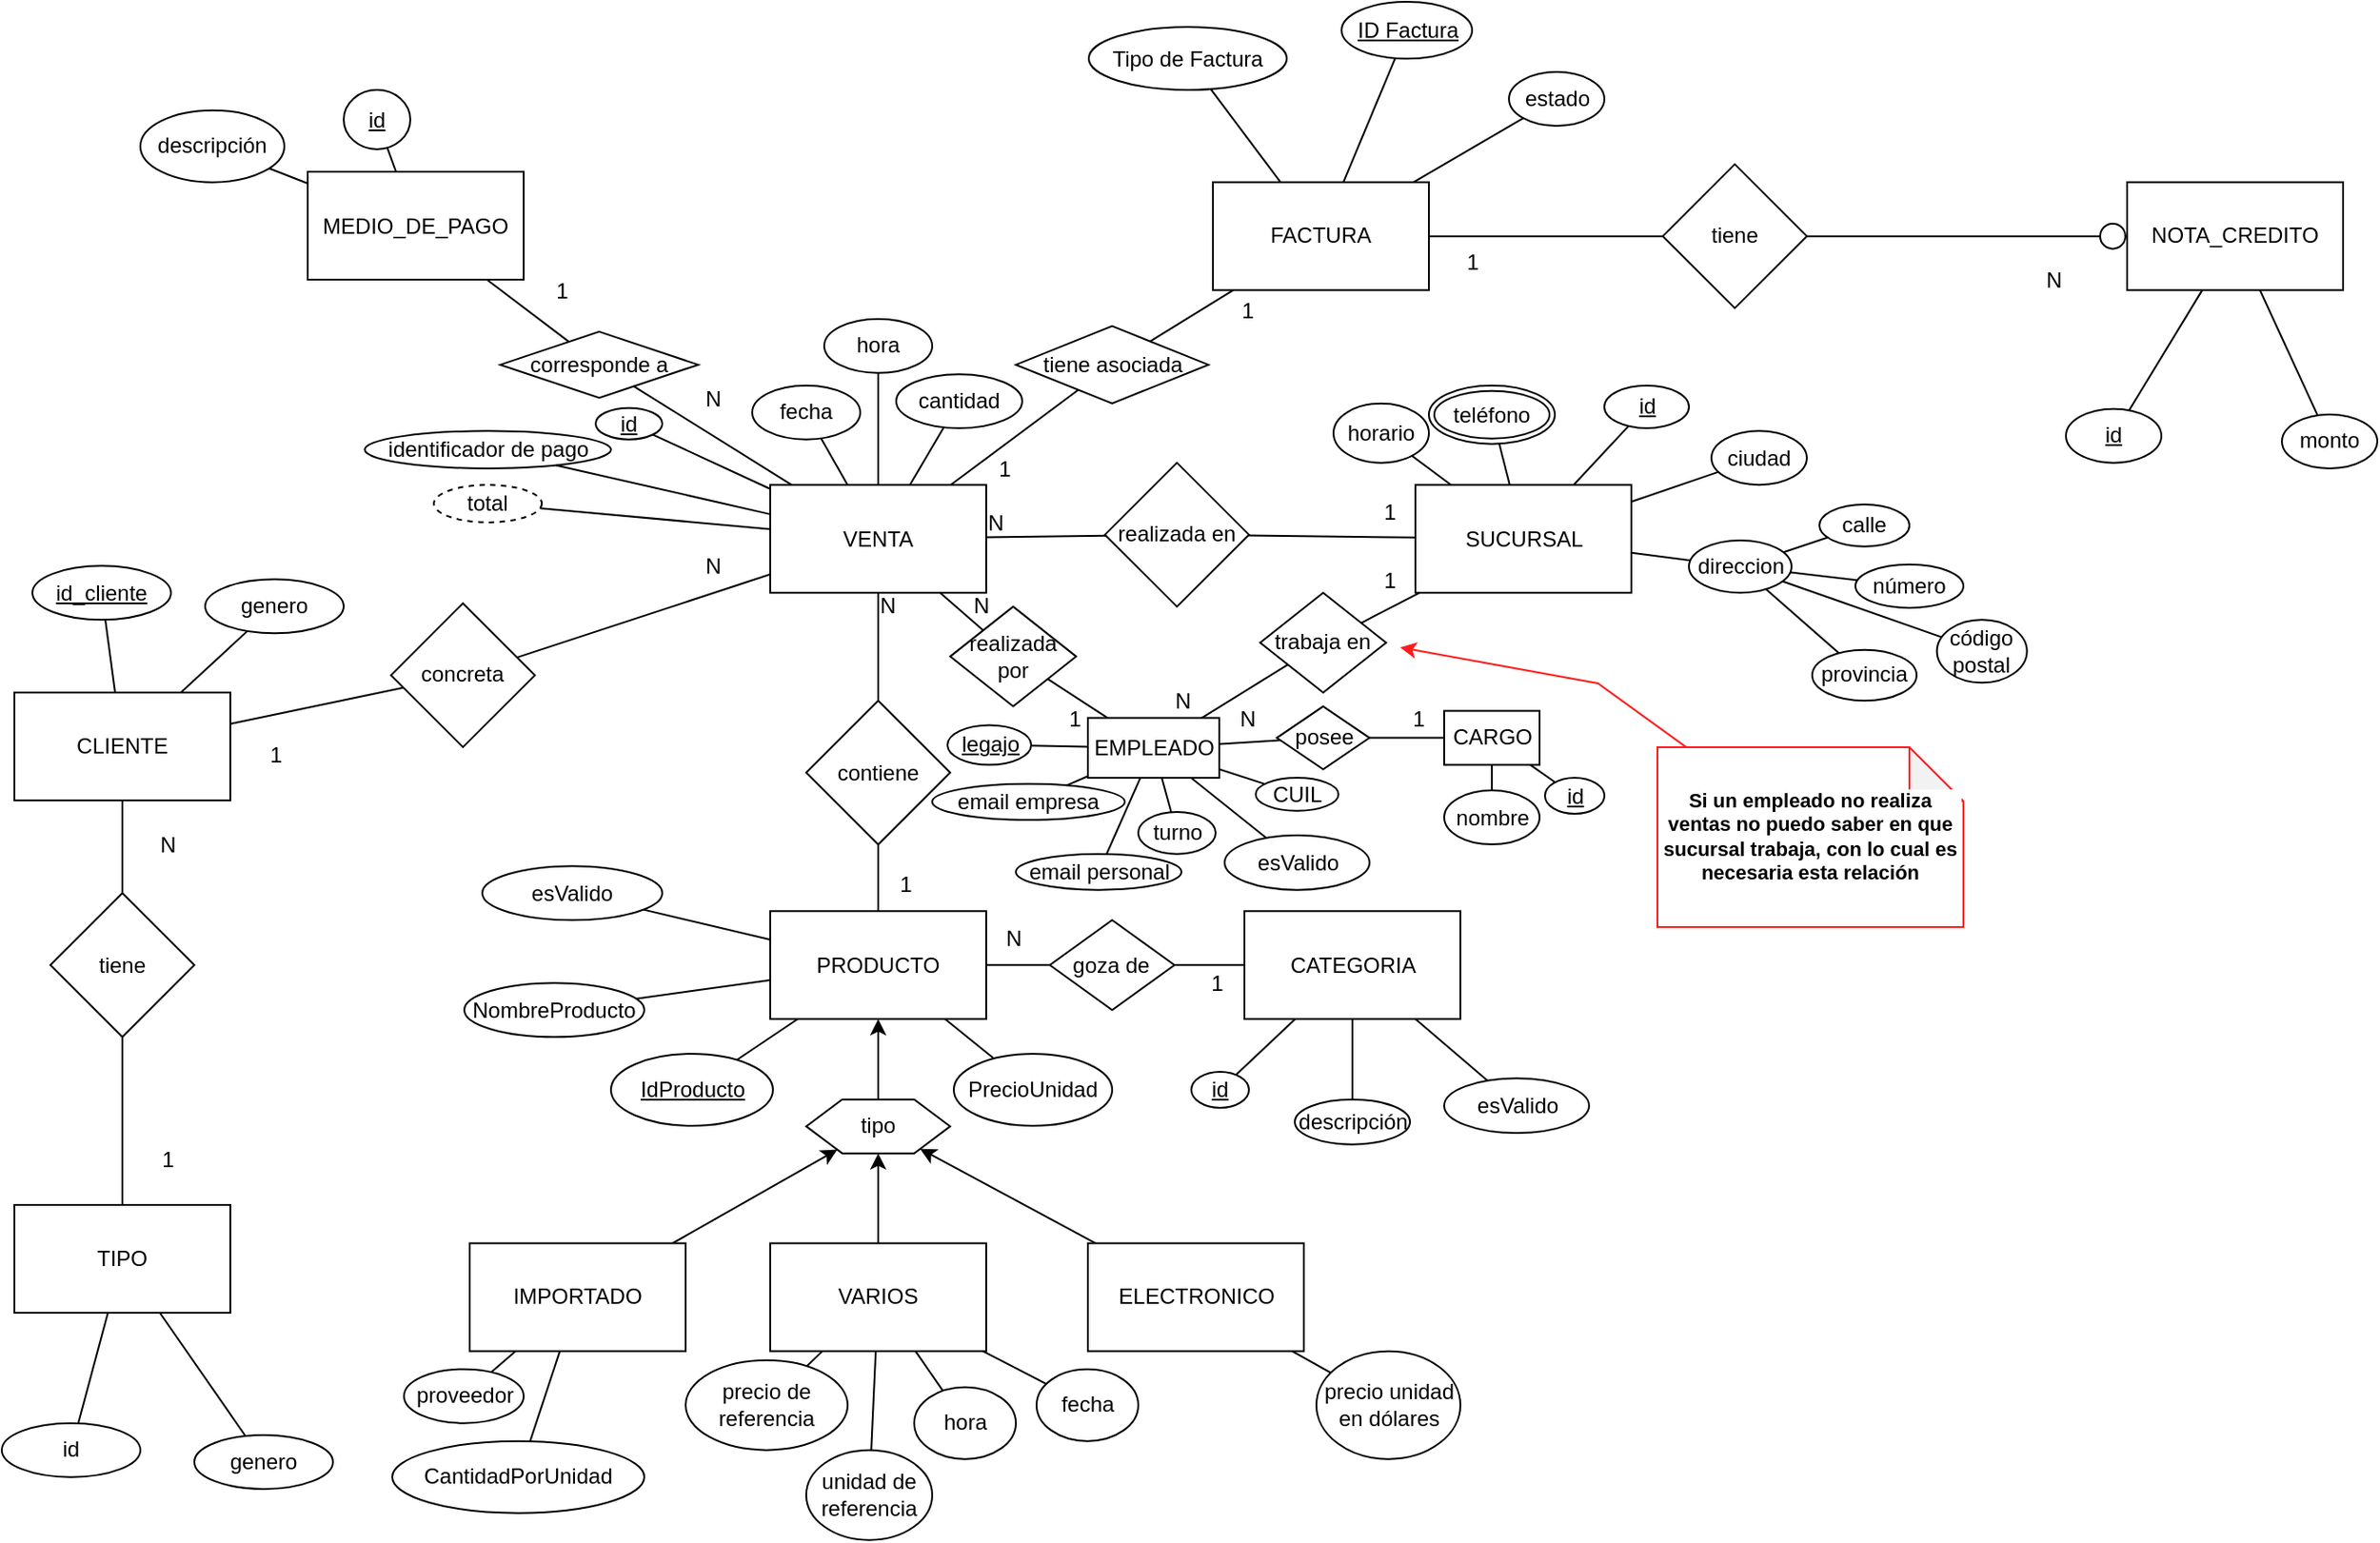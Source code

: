 <mxfile version="24.8.4">
  <diagram name="Página-1" id="-OHvoxvdpp0lEizSC2mU">
    <mxGraphModel grid="1" page="1" gridSize="10" guides="1" tooltips="1" connect="1" arrows="1" fold="1" pageScale="1" pageWidth="827" pageHeight="1169" math="0" shadow="0">
      <root>
        <mxCell id="0" />
        <mxCell id="1" parent="0" />
        <mxCell id="b-AGi42YKYnD9nBuULqO-31" style="edgeStyle=none;shape=connector;rounded=0;orthogonalLoop=1;jettySize=auto;html=1;strokeColor=default;align=center;verticalAlign=middle;fontFamily=Helvetica;fontSize=11;fontColor=default;labelBackgroundColor=default;endArrow=none;" edge="1" parent="1" source="KyT_ofi-XWNveSifAOSs-1" target="b-AGi42YKYnD9nBuULqO-30">
          <mxGeometry relative="1" as="geometry" />
        </mxCell>
        <mxCell id="EQ0KGrPvxe08CB0s_9X1-42" style="edgeStyle=none;shape=connector;rounded=0;orthogonalLoop=1;jettySize=auto;html=1;strokeColor=default;align=center;verticalAlign=middle;fontFamily=Helvetica;fontSize=11;fontColor=default;labelBackgroundColor=default;endArrow=none;" edge="1" parent="1" source="KyT_ofi-XWNveSifAOSs-1" target="EQ0KGrPvxe08CB0s_9X1-41">
          <mxGeometry relative="1" as="geometry" />
        </mxCell>
        <mxCell id="KyT_ofi-XWNveSifAOSs-1" value="EMPLEADO" style="rounded=0;whiteSpace=wrap;html=1;" vertex="1" parent="1">
          <mxGeometry x="-223.5" y="-770.79" width="73" height="33.32" as="geometry" />
        </mxCell>
        <mxCell id="KyT_ofi-XWNveSifAOSs-7" value="email personal" style="ellipse;whiteSpace=wrap;html=1;" vertex="1" parent="1">
          <mxGeometry x="-263.5" y="-695.18" width="92" height="20" as="geometry" />
        </mxCell>
        <mxCell id="KyT_ofi-XWNveSifAOSs-8" value="email empresa" style="ellipse;whiteSpace=wrap;html=1;" vertex="1" parent="1">
          <mxGeometry x="-310" y="-734.11" width="107" height="20" as="geometry" />
        </mxCell>
        <mxCell id="KyT_ofi-XWNveSifAOSs-9" value="CUIL" style="ellipse;whiteSpace=wrap;html=1;fontStyle=0" vertex="1" parent="1">
          <mxGeometry x="-130.25" y="-737.47" width="46" height="18.32" as="geometry" />
        </mxCell>
        <mxCell id="KyT_ofi-XWNveSifAOSs-11" value="turno" style="ellipse;whiteSpace=wrap;html=1;" vertex="1" parent="1">
          <mxGeometry x="-195.5" y="-718.5" width="43" height="23.32" as="geometry" />
        </mxCell>
        <mxCell id="KyT_ofi-XWNveSifAOSs-12" value="" style="endArrow=none;html=1;rounded=0;" edge="1" parent="1" source="KyT_ofi-XWNveSifAOSs-1" target="KyT_ofi-XWNveSifAOSs-8">
          <mxGeometry width="50" height="50" relative="1" as="geometry">
            <mxPoint x="375.5" y="-657.45" as="sourcePoint" />
            <mxPoint x="425.5" y="-707.45" as="targetPoint" />
          </mxGeometry>
        </mxCell>
        <mxCell id="KyT_ofi-XWNveSifAOSs-13" value="" style="endArrow=none;html=1;rounded=0;" edge="1" parent="1" source="KyT_ofi-XWNveSifAOSs-1" target="KyT_ofi-XWNveSifAOSs-7">
          <mxGeometry width="50" height="50" relative="1" as="geometry">
            <mxPoint x="-14.5" y="-759.45" as="sourcePoint" />
            <mxPoint x="-59.5" y="-772.45" as="targetPoint" />
          </mxGeometry>
        </mxCell>
        <mxCell id="KyT_ofi-XWNveSifAOSs-15" value="" style="endArrow=none;html=1;rounded=0;" edge="1" parent="1" source="KyT_ofi-XWNveSifAOSs-1" target="KyT_ofi-XWNveSifAOSs-9">
          <mxGeometry width="50" height="50" relative="1" as="geometry">
            <mxPoint x="23.5" y="-712.45" as="sourcePoint" />
            <mxPoint x="-47.5" y="-618.45" as="targetPoint" />
          </mxGeometry>
        </mxCell>
        <mxCell id="KyT_ofi-XWNveSifAOSs-18" value="" style="endArrow=none;html=1;rounded=0;" edge="1" parent="1" source="KyT_ofi-XWNveSifAOSs-1" target="KyT_ofi-XWNveSifAOSs-11">
          <mxGeometry width="50" height="50" relative="1" as="geometry">
            <mxPoint x="10.45" y="-677.83" as="sourcePoint" />
            <mxPoint x="-64.55" y="-655.83" as="targetPoint" />
          </mxGeometry>
        </mxCell>
        <mxCell id="KyT_ofi-XWNveSifAOSs-132" style="rounded=0;orthogonalLoop=1;jettySize=auto;html=1;" edge="1" parent="1" source="KyT_ofi-XWNveSifAOSs-19" target="KyT_ofi-XWNveSifAOSs-128">
          <mxGeometry relative="1" as="geometry" />
        </mxCell>
        <mxCell id="KyT_ofi-XWNveSifAOSs-19" value="IMPORTADO" style="rounded=0;whiteSpace=wrap;html=1;" vertex="1" parent="1">
          <mxGeometry x="-567" y="-478.68" width="120" height="60" as="geometry" />
        </mxCell>
        <mxCell id="KyT_ofi-XWNveSifAOSs-20" value="proveedor" style="ellipse;whiteSpace=wrap;html=1;" vertex="1" parent="1">
          <mxGeometry x="-603.5" y="-408.68" width="66.5" height="30" as="geometry" />
        </mxCell>
        <mxCell id="KyT_ofi-XWNveSifAOSs-21" value="NombreProducto" style="ellipse;whiteSpace=wrap;html=1;" vertex="1" parent="1">
          <mxGeometry x="-570" y="-623.36" width="100" height="30" as="geometry" />
        </mxCell>
        <mxCell id="KyT_ofi-XWNveSifAOSs-22" value="IdProducto" style="ellipse;whiteSpace=wrap;html=1;fontStyle=4" vertex="1" parent="1">
          <mxGeometry x="-488.5" y="-584" width="90" height="40" as="geometry" />
        </mxCell>
        <mxCell id="KyT_ofi-XWNveSifAOSs-23" value="CantidadPorUnidad" style="ellipse;whiteSpace=wrap;html=1;" vertex="1" parent="1">
          <mxGeometry x="-610" y="-368.68" width="140" height="40" as="geometry" />
        </mxCell>
        <mxCell id="KyT_ofi-XWNveSifAOSs-25" value="" style="endArrow=none;html=1;rounded=0;" edge="1" parent="1" source="KyT_ofi-XWNveSifAOSs-127" target="KyT_ofi-XWNveSifAOSs-21">
          <mxGeometry width="50" height="50" relative="1" as="geometry">
            <mxPoint x="-300" y="-260.36" as="sourcePoint" />
            <mxPoint x="-250" y="-310.36" as="targetPoint" />
          </mxGeometry>
        </mxCell>
        <mxCell id="KyT_ofi-XWNveSifAOSs-26" value="" style="endArrow=none;html=1;rounded=0;" edge="1" parent="1" source="KyT_ofi-XWNveSifAOSs-19" target="KyT_ofi-XWNveSifAOSs-20">
          <mxGeometry width="50" height="50" relative="1" as="geometry">
            <mxPoint x="-690" y="-362.36" as="sourcePoint" />
            <mxPoint x="-735" y="-375.36" as="targetPoint" />
          </mxGeometry>
        </mxCell>
        <mxCell id="KyT_ofi-XWNveSifAOSs-27" value="" style="endArrow=none;html=1;rounded=0;" edge="1" parent="1" source="KyT_ofi-XWNveSifAOSs-19" target="KyT_ofi-XWNveSifAOSs-23">
          <mxGeometry width="50" height="50" relative="1" as="geometry">
            <mxPoint x="-682" y="-315.36" as="sourcePoint" />
            <mxPoint x="-754" y="-273.36" as="targetPoint" />
          </mxGeometry>
        </mxCell>
        <mxCell id="KyT_ofi-XWNveSifAOSs-28" value="" style="endArrow=none;html=1;rounded=0;" edge="1" parent="1" source="KyT_ofi-XWNveSifAOSs-127" target="KyT_ofi-XWNveSifAOSs-22">
          <mxGeometry width="50" height="50" relative="1" as="geometry">
            <mxPoint x="-652" y="-315.36" as="sourcePoint" />
            <mxPoint x="-723" y="-221.36" as="targetPoint" />
          </mxGeometry>
        </mxCell>
        <mxCell id="KyT_ofi-XWNveSifAOSs-31" value="PrecioUnidad" style="ellipse;whiteSpace=wrap;html=1;" vertex="1" parent="1">
          <mxGeometry x="-298" y="-584" width="88" height="40" as="geometry" />
        </mxCell>
        <mxCell id="KyT_ofi-XWNveSifAOSs-32" value="" style="endArrow=none;html=1;rounded=0;" edge="1" parent="1" source="KyT_ofi-XWNveSifAOSs-127" target="KyT_ofi-XWNveSifAOSs-31">
          <mxGeometry width="50" height="50" relative="1" as="geometry">
            <mxPoint x="-490.23" y="-309.3" as="sourcePoint" />
            <mxPoint x="-447.23" y="-345.3" as="targetPoint" />
          </mxGeometry>
        </mxCell>
        <mxCell id="KyT_ofi-XWNveSifAOSs-57" value="SUCURSAL" style="rounded=0;whiteSpace=wrap;html=1;" vertex="1" parent="1">
          <mxGeometry x="-41.5" y="-900.36" width="120" height="60" as="geometry" />
        </mxCell>
        <mxCell id="KyT_ofi-XWNveSifAOSs-60" value="direccion" style="ellipse;whiteSpace=wrap;html=1;" vertex="1" parent="1">
          <mxGeometry x="110.5" y="-869.54" width="57" height="29.18" as="geometry" />
        </mxCell>
        <mxCell id="KyT_ofi-XWNveSifAOSs-61" value="" style="endArrow=none;html=1;rounded=0;" edge="1" parent="1" source="KyT_ofi-XWNveSifAOSs-57" target="KyT_ofi-XWNveSifAOSs-60">
          <mxGeometry width="50" height="50" relative="1" as="geometry">
            <mxPoint x="-140" y="-895.5" as="sourcePoint" />
            <mxPoint x="-165" y="-889.5" as="targetPoint" />
          </mxGeometry>
        </mxCell>
        <mxCell id="KyT_ofi-XWNveSifAOSs-62" value="horario" style="ellipse;whiteSpace=wrap;html=1;" vertex="1" parent="1">
          <mxGeometry x="-87" y="-945.68" width="53" height="33" as="geometry" />
        </mxCell>
        <mxCell id="KyT_ofi-XWNveSifAOSs-63" value="" style="endArrow=none;html=1;rounded=0;" edge="1" parent="1" source="KyT_ofi-XWNveSifAOSs-57" target="KyT_ofi-XWNveSifAOSs-62">
          <mxGeometry width="50" height="50" relative="1" as="geometry">
            <mxPoint x="40" y="-794.5" as="sourcePoint" />
            <mxPoint x="320" y="-824.5" as="targetPoint" />
          </mxGeometry>
        </mxCell>
        <mxCell id="KyT_ofi-XWNveSifAOSs-64" value="ciudad" style="ellipse;whiteSpace=wrap;html=1;" vertex="1" parent="1">
          <mxGeometry x="123" y="-930.36" width="53" height="30" as="geometry" />
        </mxCell>
        <mxCell id="KyT_ofi-XWNveSifAOSs-65" value="" style="endArrow=none;html=1;rounded=0;" edge="1" parent="1" source="KyT_ofi-XWNveSifAOSs-57" target="KyT_ofi-XWNveSifAOSs-64">
          <mxGeometry width="50" height="50" relative="1" as="geometry">
            <mxPoint x="-182" y="-1060.5" as="sourcePoint" />
            <mxPoint x="-207" y="-1054.5" as="targetPoint" />
          </mxGeometry>
        </mxCell>
        <mxCell id="KyT_ofi-XWNveSifAOSs-67" value="" style="endArrow=none;html=1;rounded=0;" edge="1" parent="1" source="KyT_ofi-XWNveSifAOSs-57" target="KyT_ofi-XWNveSifAOSs-77">
          <mxGeometry width="50" height="50" relative="1" as="geometry">
            <mxPoint x="-144" y="-1079.5" as="sourcePoint" />
            <mxPoint x="117.331" y="-905.759" as="targetPoint" />
          </mxGeometry>
        </mxCell>
        <mxCell id="KyT_ofi-XWNveSifAOSs-68" value="número" style="ellipse;whiteSpace=wrap;html=1;" vertex="1" parent="1">
          <mxGeometry x="203" y="-856.18" width="60" height="24.18" as="geometry" />
        </mxCell>
        <mxCell id="KyT_ofi-XWNveSifAOSs-69" value="calle" style="ellipse;whiteSpace=wrap;html=1;" vertex="1" parent="1">
          <mxGeometry x="183" y="-889.5" width="50" height="23.32" as="geometry" />
        </mxCell>
        <mxCell id="KyT_ofi-XWNveSifAOSs-70" value="código postal" style="ellipse;whiteSpace=wrap;html=1;" vertex="1" parent="1">
          <mxGeometry x="248.31" y="-825.36" width="50" height="35" as="geometry" />
        </mxCell>
        <mxCell id="KyT_ofi-XWNveSifAOSs-71" value="" style="endArrow=none;html=1;rounded=0;" edge="1" parent="1" source="KyT_ofi-XWNveSifAOSs-60" target="KyT_ofi-XWNveSifAOSs-69">
          <mxGeometry width="50" height="50" relative="1" as="geometry">
            <mxPoint x="-256" y="-882" as="sourcePoint" />
            <mxPoint x="166" y="-792" as="targetPoint" />
          </mxGeometry>
        </mxCell>
        <mxCell id="KyT_ofi-XWNveSifAOSs-72" value="" style="endArrow=none;html=1;rounded=0;" edge="1" parent="1" source="KyT_ofi-XWNveSifAOSs-60" target="KyT_ofi-XWNveSifAOSs-68">
          <mxGeometry width="50" height="50" relative="1" as="geometry">
            <mxPoint x="-294" y="-863" as="sourcePoint" />
            <mxPoint x="-319" y="-857" as="targetPoint" />
          </mxGeometry>
        </mxCell>
        <mxCell id="KyT_ofi-XWNveSifAOSs-73" value="" style="endArrow=none;html=1;rounded=0;" edge="1" parent="1" source="KyT_ofi-XWNveSifAOSs-60" target="KyT_ofi-XWNveSifAOSs-70">
          <mxGeometry width="50" height="50" relative="1" as="geometry">
            <mxPoint x="-294" y="-829" as="sourcePoint" />
            <mxPoint x="-324.05" y="-740.38" as="targetPoint" />
          </mxGeometry>
        </mxCell>
        <mxCell id="KyT_ofi-XWNveSifAOSs-74" value="provincia" style="ellipse;whiteSpace=wrap;html=1;" vertex="1" parent="1">
          <mxGeometry x="179" y="-808.68" width="58" height="28.32" as="geometry" />
        </mxCell>
        <mxCell id="KyT_ofi-XWNveSifAOSs-75" value="" style="endArrow=none;html=1;rounded=0;" edge="1" parent="1" source="KyT_ofi-XWNveSifAOSs-60" target="KyT_ofi-XWNveSifAOSs-74">
          <mxGeometry width="50" height="50" relative="1" as="geometry">
            <mxPoint x="-112" y="-804.32" as="sourcePoint" />
            <mxPoint x="-280.05" y="-686.2" as="targetPoint" />
          </mxGeometry>
        </mxCell>
        <mxCell id="KyT_ofi-XWNveSifAOSs-77" value="teléfono" style="ellipse;shape=doubleEllipse;margin=3;whiteSpace=wrap;html=1;align=center;" vertex="1" parent="1">
          <mxGeometry x="-34" y="-955.68" width="70" height="32.5" as="geometry" />
        </mxCell>
        <mxCell id="KyT_ofi-XWNveSifAOSs-78" value="CARGO" style="rounded=0;whiteSpace=wrap;html=1;" vertex="1" parent="1">
          <mxGeometry x="-25.5" y="-774.72" width="53" height="30" as="geometry" />
        </mxCell>
        <mxCell id="KyT_ofi-XWNveSifAOSs-79" value="nombre" style="ellipse;whiteSpace=wrap;html=1;" vertex="1" parent="1">
          <mxGeometry x="-25.5" y="-730.45" width="53" height="30" as="geometry" />
        </mxCell>
        <mxCell id="KyT_ofi-XWNveSifAOSs-80" value="id" style="ellipse;whiteSpace=wrap;html=1;fontStyle=4" vertex="1" parent="1">
          <mxGeometry x="30.5" y="-737.47" width="33" height="20" as="geometry" />
        </mxCell>
        <mxCell id="KyT_ofi-XWNveSifAOSs-81" value="" style="endArrow=none;html=1;rounded=0;" edge="1" parent="1" source="KyT_ofi-XWNveSifAOSs-78" target="KyT_ofi-XWNveSifAOSs-80">
          <mxGeometry width="50" height="50" relative="1" as="geometry">
            <mxPoint x="-131.5" y="-596.49" as="sourcePoint" />
            <mxPoint x="-72.5" y="-615.49" as="targetPoint" />
          </mxGeometry>
        </mxCell>
        <mxCell id="KyT_ofi-XWNveSifAOSs-82" value="" style="endArrow=none;html=1;rounded=0;" edge="1" parent="1" source="KyT_ofi-XWNveSifAOSs-78" target="KyT_ofi-XWNveSifAOSs-79">
          <mxGeometry width="50" height="50" relative="1" as="geometry">
            <mxPoint x="108.5" y="-615.44" as="sourcePoint" />
            <mxPoint x="168.5" y="-637.44" as="targetPoint" />
          </mxGeometry>
        </mxCell>
        <mxCell id="KyT_ofi-XWNveSifAOSs-84" value="id" style="ellipse;whiteSpace=wrap;html=1;fontStyle=4" vertex="1" parent="1">
          <mxGeometry x="63.5" y="-955.68" width="47" height="23.77" as="geometry" />
        </mxCell>
        <mxCell id="KyT_ofi-XWNveSifAOSs-85" value="" style="endArrow=none;html=1;rounded=0;" edge="1" parent="1" source="KyT_ofi-XWNveSifAOSs-57" target="KyT_ofi-XWNveSifAOSs-84">
          <mxGeometry width="50" height="50" relative="1" as="geometry">
            <mxPoint x="0.74" y="-742.66" as="sourcePoint" />
            <mxPoint x="-47.26" y="-724.66" as="targetPoint" />
          </mxGeometry>
        </mxCell>
        <mxCell id="KyT_ofi-XWNveSifAOSs-86" value="MEDIO_DE_PAGO" style="rounded=0;whiteSpace=wrap;html=1;" vertex="1" parent="1">
          <mxGeometry x="-657" y="-1074.5" width="120" height="60" as="geometry" />
        </mxCell>
        <mxCell id="KyT_ofi-XWNveSifAOSs-87" value="descripción" style="ellipse;whiteSpace=wrap;html=1;" vertex="1" parent="1">
          <mxGeometry x="-750" y="-1108.68" width="80" height="40" as="geometry" />
        </mxCell>
        <mxCell id="KyT_ofi-XWNveSifAOSs-88" value="id" style="ellipse;whiteSpace=wrap;html=1;fontStyle=4" vertex="1" parent="1">
          <mxGeometry x="-637" y="-1120" width="37" height="33" as="geometry" />
        </mxCell>
        <mxCell id="KyT_ofi-XWNveSifAOSs-89" value="" style="endArrow=none;html=1;rounded=0;" edge="1" parent="1" source="KyT_ofi-XWNveSifAOSs-86" target="KyT_ofi-XWNveSifAOSs-88">
          <mxGeometry width="50" height="50" relative="1" as="geometry">
            <mxPoint x="-420" y="-1001.18" as="sourcePoint" />
            <mxPoint x="-591" y="-972.9" as="targetPoint" />
          </mxGeometry>
        </mxCell>
        <mxCell id="KyT_ofi-XWNveSifAOSs-90" value="" style="endArrow=none;html=1;rounded=0;" edge="1" parent="1" source="KyT_ofi-XWNveSifAOSs-86" target="KyT_ofi-XWNveSifAOSs-87">
          <mxGeometry width="50" height="50" relative="1" as="geometry">
            <mxPoint x="-420" y="-971.18" as="sourcePoint" />
            <mxPoint x="-350" y="-994.85" as="targetPoint" />
          </mxGeometry>
        </mxCell>
        <mxCell id="EQ0KGrPvxe08CB0s_9X1-8" style="edgeStyle=none;shape=connector;rounded=0;orthogonalLoop=1;jettySize=auto;html=1;strokeColor=default;align=center;verticalAlign=middle;fontFamily=Helvetica;fontSize=11;fontColor=default;labelBackgroundColor=default;endArrow=none;" edge="1" parent="1" source="EQ0KGrPvxe08CB0s_9X1-9" target="EQ0KGrPvxe08CB0s_9X1-5">
          <mxGeometry relative="1" as="geometry" />
        </mxCell>
        <mxCell id="KyT_ofi-XWNveSifAOSs-100" value="VENTA" style="rounded=0;whiteSpace=wrap;html=1;" vertex="1" parent="1">
          <mxGeometry x="-400" y="-900.36" width="120" height="60" as="geometry" />
        </mxCell>
        <mxCell id="KyT_ofi-XWNveSifAOSs-101" value="Tipo de Factura" style="ellipse;whiteSpace=wrap;html=1;" vertex="1" parent="1">
          <mxGeometry x="-223" y="-1155" width="110" height="35" as="geometry" />
        </mxCell>
        <mxCell id="KyT_ofi-XWNveSifAOSs-102" value="" style="endArrow=none;html=1;rounded=0;" edge="1" parent="1" source="KyT_ofi-XWNveSifAOSs-111" target="KyT_ofi-XWNveSifAOSs-101">
          <mxGeometry width="50" height="50" relative="1" as="geometry">
            <mxPoint x="-527" y="-748.18" as="sourcePoint" />
            <mxPoint x="-557.05" y="-659.56" as="targetPoint" />
          </mxGeometry>
        </mxCell>
        <mxCell id="KyT_ofi-XWNveSifAOSs-103" value="fecha" style="ellipse;whiteSpace=wrap;html=1;" vertex="1" parent="1">
          <mxGeometry x="-410" y="-955.68" width="60" height="30" as="geometry" />
        </mxCell>
        <mxCell id="KyT_ofi-XWNveSifAOSs-104" value="" style="endArrow=none;html=1;rounded=0;" edge="1" parent="1" source="KyT_ofi-XWNveSifAOSs-100" target="KyT_ofi-XWNveSifAOSs-103">
          <mxGeometry width="50" height="50" relative="1" as="geometry">
            <mxPoint x="-517" y="-899.68" as="sourcePoint" />
            <mxPoint x="-542" y="-893.68" as="targetPoint" />
          </mxGeometry>
        </mxCell>
        <mxCell id="KyT_ofi-XWNveSifAOSs-105" value="hora" style="ellipse;whiteSpace=wrap;html=1;" vertex="1" parent="1">
          <mxGeometry x="-370" y="-992.68" width="60" height="30" as="geometry" />
        </mxCell>
        <mxCell id="KyT_ofi-XWNveSifAOSs-106" value="" style="endArrow=none;html=1;rounded=0;" edge="1" parent="1" source="KyT_ofi-XWNveSifAOSs-100" target="KyT_ofi-XWNveSifAOSs-105">
          <mxGeometry width="50" height="50" relative="1" as="geometry">
            <mxPoint x="-337" y="-798.68" as="sourcePoint" />
            <mxPoint x="-57" y="-828.68" as="targetPoint" />
          </mxGeometry>
        </mxCell>
        <mxCell id="KyT_ofi-XWNveSifAOSs-107" value="ID Factura" style="ellipse;whiteSpace=wrap;html=1;fontStyle=4" vertex="1" parent="1">
          <mxGeometry x="-82.5" y="-1169.0" width="72.5" height="31.68" as="geometry" />
        </mxCell>
        <mxCell id="KyT_ofi-XWNveSifAOSs-108" value="" style="endArrow=none;html=1;rounded=0;" edge="1" parent="1" source="KyT_ofi-XWNveSifAOSs-111" target="KyT_ofi-XWNveSifAOSs-107">
          <mxGeometry width="50" height="50" relative="1" as="geometry">
            <mxPoint x="-569" y="-947.18" as="sourcePoint" />
            <mxPoint x="-594" y="-941.18" as="targetPoint" />
          </mxGeometry>
        </mxCell>
        <mxCell id="KyT_ofi-XWNveSifAOSs-109" value="cantidad" style="ellipse;whiteSpace=wrap;html=1;" vertex="1" parent="1">
          <mxGeometry x="-330" y="-961.91" width="70" height="30" as="geometry" />
        </mxCell>
        <mxCell id="KyT_ofi-XWNveSifAOSs-110" value="" style="endArrow=none;html=1;rounded=0;" edge="1" parent="1" source="KyT_ofi-XWNveSifAOSs-100" target="KyT_ofi-XWNveSifAOSs-109">
          <mxGeometry width="50" height="50" relative="1" as="geometry">
            <mxPoint x="-521" y="-1083.68" as="sourcePoint" />
            <mxPoint x="-99" y="-993.68" as="targetPoint" />
          </mxGeometry>
        </mxCell>
        <mxCell id="EQ0KGrPvxe08CB0s_9X1-36" style="edgeStyle=none;shape=connector;rounded=0;orthogonalLoop=1;jettySize=auto;html=1;strokeColor=default;align=center;verticalAlign=middle;fontFamily=Helvetica;fontSize=11;fontColor=default;labelBackgroundColor=default;endArrow=none;" edge="1" parent="1" source="KyT_ofi-XWNveSifAOSs-111" target="EQ0KGrPvxe08CB0s_9X1-34">
          <mxGeometry relative="1" as="geometry" />
        </mxCell>
        <mxCell id="KyT_ofi-XWNveSifAOSs-111" value="FACTURA" style="rounded=0;whiteSpace=wrap;html=1;" vertex="1" parent="1">
          <mxGeometry x="-154" y="-1068.68" width="120" height="60" as="geometry" />
        </mxCell>
        <mxCell id="KyT_ofi-XWNveSifAOSs-121" value="legajo" style="ellipse;whiteSpace=wrap;html=1;fontStyle=4" vertex="1" parent="1">
          <mxGeometry x="-301.5" y="-766.79" width="46.5" height="22.07" as="geometry" />
        </mxCell>
        <mxCell id="KyT_ofi-XWNveSifAOSs-122" value="" style="endArrow=none;html=1;rounded=0;" edge="1" parent="1" source="KyT_ofi-XWNveSifAOSs-1" target="KyT_ofi-XWNveSifAOSs-121">
          <mxGeometry width="50" height="50" relative="1" as="geometry">
            <mxPoint x="46.5" y="-797.45" as="sourcePoint" />
            <mxPoint x="55.5" y="-707.45" as="targetPoint" />
          </mxGeometry>
        </mxCell>
        <mxCell id="KyT_ofi-XWNveSifAOSs-123" value="id" style="ellipse;whiteSpace=wrap;html=1;fontStyle=4" vertex="1" parent="1">
          <mxGeometry x="-497" y="-943.18" width="37" height="17.5" as="geometry" />
        </mxCell>
        <mxCell id="KyT_ofi-XWNveSifAOSs-124" value="" style="endArrow=none;html=1;rounded=0;" edge="1" parent="1" source="KyT_ofi-XWNveSifAOSs-100" target="KyT_ofi-XWNveSifAOSs-123">
          <mxGeometry width="50" height="50" relative="1" as="geometry">
            <mxPoint x="-517" y="-899.68" as="sourcePoint" />
            <mxPoint x="-542" y="-893.68" as="targetPoint" />
          </mxGeometry>
        </mxCell>
        <mxCell id="KyT_ofi-XWNveSifAOSs-125" value="identificador de pago" style="ellipse;whiteSpace=wrap;html=1;" vertex="1" parent="1">
          <mxGeometry x="-625.31" y="-930.36" width="136.81" height="20.82" as="geometry" />
        </mxCell>
        <mxCell id="KyT_ofi-XWNveSifAOSs-126" value="" style="endArrow=none;html=1;rounded=0;" edge="1" parent="1" source="KyT_ofi-XWNveSifAOSs-100" target="KyT_ofi-XWNveSifAOSs-125">
          <mxGeometry width="50" height="50" relative="1" as="geometry">
            <mxPoint x="-246.61" y="-748.68" as="sourcePoint" />
            <mxPoint x="-53.61" y="-903.68" as="targetPoint" />
          </mxGeometry>
        </mxCell>
        <mxCell id="KyT_ofi-XWNveSifAOSs-127" value="PRODUCTO" style="rounded=0;whiteSpace=wrap;html=1;" vertex="1" parent="1">
          <mxGeometry x="-400" y="-663.36" width="120" height="60" as="geometry" />
        </mxCell>
        <mxCell id="KyT_ofi-XWNveSifAOSs-131" style="edgeStyle=orthogonalEdgeStyle;rounded=0;orthogonalLoop=1;jettySize=auto;html=1;" edge="1" parent="1" source="KyT_ofi-XWNveSifAOSs-128" target="KyT_ofi-XWNveSifAOSs-127">
          <mxGeometry relative="1" as="geometry" />
        </mxCell>
        <mxCell id="KyT_ofi-XWNveSifAOSs-128" value="tipo" style="shape=hexagon;perimeter=hexagonPerimeter2;whiteSpace=wrap;html=1;fixedSize=1;" vertex="1" parent="1">
          <mxGeometry x="-380" y="-558.68" width="80" height="30" as="geometry" />
        </mxCell>
        <mxCell id="KyT_ofi-XWNveSifAOSs-134" style="rounded=0;orthogonalLoop=1;jettySize=auto;html=1;" edge="1" parent="1" source="KyT_ofi-XWNveSifAOSs-133" target="KyT_ofi-XWNveSifAOSs-128">
          <mxGeometry relative="1" as="geometry" />
        </mxCell>
        <mxCell id="KyT_ofi-XWNveSifAOSs-133" value="ELECTRONICO" style="rounded=0;whiteSpace=wrap;html=1;" vertex="1" parent="1">
          <mxGeometry x="-223.5" y="-478.68" width="120" height="60" as="geometry" />
        </mxCell>
        <mxCell id="KyT_ofi-XWNveSifAOSs-135" value="" style="endArrow=none;html=1;rounded=0;" edge="1" parent="1" source="KyT_ofi-XWNveSifAOSs-133" target="KyT_ofi-XWNveSifAOSs-136">
          <mxGeometry width="50" height="50" relative="1" as="geometry">
            <mxPoint x="254" y="-296.36" as="sourcePoint" />
            <mxPoint x="156.77" y="21.7" as="targetPoint" />
          </mxGeometry>
        </mxCell>
        <mxCell id="KyT_ofi-XWNveSifAOSs-136" value="precio unidad en dólares" style="ellipse;whiteSpace=wrap;html=1;" vertex="1" parent="1">
          <mxGeometry x="-96.5" y="-418.68" width="80" height="60" as="geometry" />
        </mxCell>
        <mxCell id="KyT_ofi-XWNveSifAOSs-138" style="rounded=0;orthogonalLoop=1;jettySize=auto;html=1;" edge="1" parent="1" source="KyT_ofi-XWNveSifAOSs-137" target="KyT_ofi-XWNveSifAOSs-128">
          <mxGeometry relative="1" as="geometry" />
        </mxCell>
        <mxCell id="KyT_ofi-XWNveSifAOSs-137" value="VARIOS" style="rounded=0;whiteSpace=wrap;html=1;" vertex="1" parent="1">
          <mxGeometry x="-400" y="-478.68" width="120" height="60" as="geometry" />
        </mxCell>
        <mxCell id="KyT_ofi-XWNveSifAOSs-141" value="" style="endArrow=none;html=1;rounded=0;" edge="1" parent="1" source="KyT_ofi-XWNveSifAOSs-137" target="KyT_ofi-XWNveSifAOSs-142">
          <mxGeometry width="50" height="50" relative="1" as="geometry">
            <mxPoint x="-430" y="-286.36" as="sourcePoint" />
            <mxPoint x="-465" y="-297.36" as="targetPoint" />
          </mxGeometry>
        </mxCell>
        <mxCell id="KyT_ofi-XWNveSifAOSs-142" value="precio de referencia" style="ellipse;whiteSpace=wrap;html=1;" vertex="1" parent="1">
          <mxGeometry x="-447" y="-413.68" width="90" height="50" as="geometry" />
        </mxCell>
        <mxCell id="KyT_ofi-XWNveSifAOSs-143" value="" style="endArrow=none;html=1;rounded=0;" edge="1" parent="1" source="KyT_ofi-XWNveSifAOSs-137" target="KyT_ofi-XWNveSifAOSs-144">
          <mxGeometry width="50" height="50" relative="1" as="geometry">
            <mxPoint x="-424" y="-247.36" as="sourcePoint" />
            <mxPoint x="-484" y="-195.36" as="targetPoint" />
          </mxGeometry>
        </mxCell>
        <mxCell id="KyT_ofi-XWNveSifAOSs-144" value="unidad de referencia" style="ellipse;whiteSpace=wrap;html=1;" vertex="1" parent="1">
          <mxGeometry x="-380" y="-363.68" width="70" height="50" as="geometry" />
        </mxCell>
        <mxCell id="KyT_ofi-XWNveSifAOSs-145" value="fecha" style="ellipse;whiteSpace=wrap;html=1;" vertex="1" parent="1">
          <mxGeometry x="-252" y="-408.68" width="56.5" height="40" as="geometry" />
        </mxCell>
        <mxCell id="KyT_ofi-XWNveSifAOSs-146" value="" style="endArrow=none;html=1;rounded=0;" edge="1" parent="1" source="KyT_ofi-XWNveSifAOSs-137" target="KyT_ofi-XWNveSifAOSs-145">
          <mxGeometry width="50" height="50" relative="1" as="geometry">
            <mxPoint x="-249.9" y="-332.87" as="sourcePoint" />
            <mxPoint x="-242.9" y="-274.87" as="targetPoint" />
          </mxGeometry>
        </mxCell>
        <mxCell id="KyT_ofi-XWNveSifAOSs-147" value="realizada en" style="rhombus;whiteSpace=wrap;html=1;" vertex="1" parent="1">
          <mxGeometry x="-214" y="-912.68" width="80" height="80" as="geometry" />
        </mxCell>
        <mxCell id="KyT_ofi-XWNveSifAOSs-148" value="corresponde a" style="rhombus;whiteSpace=wrap;html=1;" vertex="1" parent="1">
          <mxGeometry x="-550" y="-985.56" width="110" height="36.77" as="geometry" />
        </mxCell>
        <mxCell id="KyT_ofi-XWNveSifAOSs-149" value="realizada por" style="rhombus;whiteSpace=wrap;html=1;" vertex="1" parent="1">
          <mxGeometry x="-300" y="-832.68" width="70" height="55.46" as="geometry" />
        </mxCell>
        <mxCell id="KyT_ofi-XWNveSifAOSs-151" value="tiene asociada" style="rhombus;whiteSpace=wrap;html=1;" vertex="1" parent="1">
          <mxGeometry x="-263.5" y="-988.68" width="107" height="43" as="geometry" />
        </mxCell>
        <mxCell id="KyT_ofi-XWNveSifAOSs-152" value="" style="endArrow=none;html=1;rounded=0;" edge="1" parent="1" source="KyT_ofi-XWNveSifAOSs-149" target="KyT_ofi-XWNveSifAOSs-100">
          <mxGeometry width="50" height="50" relative="1" as="geometry">
            <mxPoint x="-427" y="-678.68" as="sourcePoint" />
            <mxPoint x="-377" y="-728.68" as="targetPoint" />
          </mxGeometry>
        </mxCell>
        <mxCell id="KyT_ofi-XWNveSifAOSs-153" value="" style="endArrow=none;html=1;rounded=0;" edge="1" parent="1" source="KyT_ofi-XWNveSifAOSs-1" target="KyT_ofi-XWNveSifAOSs-149">
          <mxGeometry width="50" height="50" relative="1" as="geometry">
            <mxPoint x="149.61" y="-726.57" as="sourcePoint" />
            <mxPoint x="218.61" y="-747.57" as="targetPoint" />
          </mxGeometry>
        </mxCell>
        <mxCell id="KyT_ofi-XWNveSifAOSs-154" value="" style="endArrow=none;html=1;rounded=0;" edge="1" parent="1" source="KyT_ofi-XWNveSifAOSs-100" target="KyT_ofi-XWNveSifAOSs-151">
          <mxGeometry width="50" height="50" relative="1" as="geometry">
            <mxPoint x="-547" y="-680.87" as="sourcePoint" />
            <mxPoint x="-472" y="-684.87" as="targetPoint" />
          </mxGeometry>
        </mxCell>
        <mxCell id="KyT_ofi-XWNveSifAOSs-155" value="" style="endArrow=none;html=1;rounded=0;" edge="1" parent="1" source="KyT_ofi-XWNveSifAOSs-111" target="KyT_ofi-XWNveSifAOSs-151">
          <mxGeometry width="50" height="50" relative="1" as="geometry">
            <mxPoint x="-257" y="-648.68" as="sourcePoint" />
            <mxPoint x="-327" y="-742.68" as="targetPoint" />
          </mxGeometry>
        </mxCell>
        <mxCell id="KyT_ofi-XWNveSifAOSs-156" value="" style="endArrow=none;html=1;rounded=0;" edge="1" parent="1" source="KyT_ofi-XWNveSifAOSs-86" target="KyT_ofi-XWNveSifAOSs-148">
          <mxGeometry width="50" height="50" relative="1" as="geometry">
            <mxPoint x="-257" y="-588.18" as="sourcePoint" />
            <mxPoint x="-257" y="-660.18" as="targetPoint" />
          </mxGeometry>
        </mxCell>
        <mxCell id="KyT_ofi-XWNveSifAOSs-157" value="" style="endArrow=none;html=1;rounded=0;" edge="1" parent="1" source="KyT_ofi-XWNveSifAOSs-100" target="KyT_ofi-XWNveSifAOSs-148">
          <mxGeometry width="50" height="50" relative="1" as="geometry">
            <mxPoint x="-257" y="-776.18" as="sourcePoint" />
            <mxPoint x="-257" y="-740.18" as="targetPoint" />
          </mxGeometry>
        </mxCell>
        <mxCell id="KyT_ofi-XWNveSifAOSs-158" value="" style="endArrow=none;html=1;rounded=0;" edge="1" parent="1" source="KyT_ofi-XWNveSifAOSs-100" target="KyT_ofi-XWNveSifAOSs-147">
          <mxGeometry width="50" height="50" relative="1" as="geometry">
            <mxPoint x="-205" y="-720.36" as="sourcePoint" />
            <mxPoint x="-142" y="-685.36" as="targetPoint" />
          </mxGeometry>
        </mxCell>
        <mxCell id="KyT_ofi-XWNveSifAOSs-159" value="" style="endArrow=none;html=1;rounded=0;" edge="1" parent="1" source="KyT_ofi-XWNveSifAOSs-57" target="KyT_ofi-XWNveSifAOSs-147">
          <mxGeometry width="50" height="50" relative="1" as="geometry">
            <mxPoint x="-16" y="-622.36" as="sourcePoint" />
            <mxPoint x="-89" y="-658.36" as="targetPoint" />
          </mxGeometry>
        </mxCell>
        <mxCell id="KyT_ofi-XWNveSifAOSs-160" value="" style="endArrow=none;html=1;rounded=0;" edge="1" parent="1" source="KyT_ofi-XWNveSifAOSs-1" target="KyT_ofi-XWNveSifAOSs-161">
          <mxGeometry width="50" height="50" relative="1" as="geometry">
            <mxPoint x="79.5" y="-655.77" as="sourcePoint" />
            <mxPoint x="294.11" y="-632.57" as="targetPoint" />
          </mxGeometry>
        </mxCell>
        <mxCell id="KyT_ofi-XWNveSifAOSs-161" value="posee" style="rhombus;whiteSpace=wrap;html=1;" vertex="1" parent="1">
          <mxGeometry x="-118.5" y="-777.22" width="51.5" height="35" as="geometry" />
        </mxCell>
        <mxCell id="KyT_ofi-XWNveSifAOSs-162" value="" style="endArrow=none;html=1;rounded=0;" edge="1" parent="1" source="KyT_ofi-XWNveSifAOSs-161" target="KyT_ofi-XWNveSifAOSs-78">
          <mxGeometry width="50" height="50" relative="1" as="geometry">
            <mxPoint x="252.5" y="-580.77" as="sourcePoint" />
            <mxPoint x="292.5" y="-692.77" as="targetPoint" />
          </mxGeometry>
        </mxCell>
        <mxCell id="KyT_ofi-XWNveSifAOSs-167" value="" style="endArrow=none;html=1;rounded=0;" edge="1" parent="1" source="KyT_ofi-XWNveSifAOSs-169" target="KyT_ofi-XWNveSifAOSs-100">
          <mxGeometry width="50" height="50" relative="1" as="geometry">
            <mxPoint x="-296.91" y="-643.68" as="sourcePoint" />
            <mxPoint x="-249.91" y="-805.68" as="targetPoint" />
          </mxGeometry>
        </mxCell>
        <mxCell id="KyT_ofi-XWNveSifAOSs-168" value="" style="endArrow=none;html=1;rounded=0;" edge="1" parent="1" source="KyT_ofi-XWNveSifAOSs-127" target="KyT_ofi-XWNveSifAOSs-169">
          <mxGeometry width="50" height="50" relative="1" as="geometry">
            <mxPoint x="-469.91" y="-718.68" as="sourcePoint" />
            <mxPoint x="-255.3" y="-695.48" as="targetPoint" />
          </mxGeometry>
        </mxCell>
        <mxCell id="KyT_ofi-XWNveSifAOSs-169" value="contiene" style="rhombus;whiteSpace=wrap;html=1;" vertex="1" parent="1">
          <mxGeometry x="-380" y="-780.36" width="80" height="80" as="geometry" />
        </mxCell>
        <mxCell id="KyT_ofi-XWNveSifAOSs-170" value="1" style="text;html=1;align=center;verticalAlign=middle;resizable=0;points=[];autosize=1;strokeColor=none;fillColor=none;" vertex="1" parent="1">
          <mxGeometry x="-55.5" y="-784.54" width="30" height="30" as="geometry" />
        </mxCell>
        <mxCell id="KyT_ofi-XWNveSifAOSs-171" value="N" style="text;html=1;align=center;verticalAlign=middle;resizable=0;points=[];autosize=1;strokeColor=none;fillColor=none;" vertex="1" parent="1">
          <mxGeometry x="-150" y="-784.54" width="30" height="30" as="geometry" />
        </mxCell>
        <mxCell id="KyT_ofi-XWNveSifAOSs-172" value="N" style="text;html=1;align=center;verticalAlign=middle;resizable=0;points=[];autosize=1;strokeColor=none;fillColor=none;" vertex="1" parent="1">
          <mxGeometry x="-298" y="-847.86" width="30" height="30" as="geometry" />
        </mxCell>
        <mxCell id="KyT_ofi-XWNveSifAOSs-173" value="1" style="text;html=1;align=center;verticalAlign=middle;resizable=0;points=[];autosize=1;strokeColor=none;fillColor=none;" vertex="1" parent="1">
          <mxGeometry x="-246.5" y="-784.54" width="30" height="30" as="geometry" />
        </mxCell>
        <mxCell id="KyT_ofi-XWNveSifAOSs-174" value="1" style="text;html=1;align=center;verticalAlign=middle;resizable=0;points=[];autosize=1;strokeColor=none;fillColor=none;" vertex="1" parent="1">
          <mxGeometry x="-285" y="-924.43" width="30" height="30" as="geometry" />
        </mxCell>
        <mxCell id="KyT_ofi-XWNveSifAOSs-175" value="1" style="text;html=1;align=center;verticalAlign=middle;resizable=0;points=[];autosize=1;strokeColor=none;fillColor=none;" vertex="1" parent="1">
          <mxGeometry x="-150" y="-1011.91" width="30" height="30" as="geometry" />
        </mxCell>
        <mxCell id="KyT_ofi-XWNveSifAOSs-176" value="N" style="text;html=1;align=center;verticalAlign=middle;resizable=0;points=[];autosize=1;strokeColor=none;fillColor=none;" vertex="1" parent="1">
          <mxGeometry x="-447" y="-962.68" width="30" height="30" as="geometry" />
        </mxCell>
        <mxCell id="KyT_ofi-XWNveSifAOSs-177" value="1" style="text;html=1;align=center;verticalAlign=middle;resizable=0;points=[];autosize=1;strokeColor=none;fillColor=none;" vertex="1" parent="1">
          <mxGeometry x="-530.75" y="-1022.68" width="30" height="30" as="geometry" />
        </mxCell>
        <mxCell id="KyT_ofi-XWNveSifAOSs-178" value="1" style="text;html=1;align=center;verticalAlign=middle;resizable=0;points=[];autosize=1;strokeColor=none;fillColor=none;" vertex="1" parent="1">
          <mxGeometry x="-71.5" y="-900.36" width="30" height="30" as="geometry" />
        </mxCell>
        <mxCell id="KyT_ofi-XWNveSifAOSs-179" value="N" style="text;html=1;align=center;verticalAlign=middle;resizable=0;points=[];autosize=1;strokeColor=none;fillColor=none;" vertex="1" parent="1">
          <mxGeometry x="-290" y="-894.43" width="30" height="30" as="geometry" />
        </mxCell>
        <mxCell id="KyT_ofi-XWNveSifAOSs-194" value="1" style="text;html=1;align=center;verticalAlign=middle;resizable=0;points=[];autosize=1;strokeColor=none;fillColor=none;" vertex="1" parent="1">
          <mxGeometry x="-340" y="-693.36" width="30" height="30" as="geometry" />
        </mxCell>
        <mxCell id="KyT_ofi-XWNveSifAOSs-195" value="N" style="text;html=1;align=center;verticalAlign=middle;resizable=0;points=[];autosize=1;strokeColor=none;fillColor=none;" vertex="1" parent="1">
          <mxGeometry x="-350" y="-847.86" width="30" height="30" as="geometry" />
        </mxCell>
        <mxCell id="KyT_ofi-XWNveSifAOSs-196" value="total" style="ellipse;whiteSpace=wrap;html=1;dashed=1;" vertex="1" parent="1">
          <mxGeometry x="-586.91" y="-900.36" width="60" height="20.82" as="geometry" />
        </mxCell>
        <mxCell id="KyT_ofi-XWNveSifAOSs-197" value="" style="endArrow=none;html=1;rounded=0;" edge="1" parent="1" source="KyT_ofi-XWNveSifAOSs-100" target="KyT_ofi-XWNveSifAOSs-196">
          <mxGeometry width="50" height="50" relative="1" as="geometry">
            <mxPoint x="-246.61" y="-748.68" as="sourcePoint" />
            <mxPoint x="-53.61" y="-903.68" as="targetPoint" />
          </mxGeometry>
        </mxCell>
        <mxCell id="UMdFkBJXOqZBMatIH-Gt-1" value="hora" style="ellipse;whiteSpace=wrap;html=1;" vertex="1" parent="1">
          <mxGeometry x="-320" y="-398.68" width="56.5" height="40" as="geometry" />
        </mxCell>
        <mxCell id="UMdFkBJXOqZBMatIH-Gt-2" value="" style="endArrow=none;html=1;rounded=0;" edge="1" parent="1" source="KyT_ofi-XWNveSifAOSs-137" target="UMdFkBJXOqZBMatIH-Gt-1">
          <mxGeometry width="50" height="50" relative="1" as="geometry">
            <mxPoint x="-192" y="-339.05" as="sourcePoint" />
            <mxPoint x="-145.9" y="-194.92" as="targetPoint" />
          </mxGeometry>
        </mxCell>
        <mxCell id="b-AGi42YKYnD9nBuULqO-1" style="edgeStyle=none;shape=connector;rounded=0;orthogonalLoop=1;jettySize=auto;html=1;strokeColor=default;align=center;verticalAlign=middle;fontFamily=Helvetica;fontSize=11;fontColor=default;labelBackgroundColor=default;endArrow=none;" edge="1" parent="1" source="b-AGi42YKYnD9nBuULqO-2" target="KyT_ofi-XWNveSifAOSs-127">
          <mxGeometry relative="1" as="geometry">
            <mxPoint x="-116" y="-679" as="targetPoint" />
          </mxGeometry>
        </mxCell>
        <mxCell id="b-AGi42YKYnD9nBuULqO-7" style="edgeStyle=none;shape=connector;rounded=0;orthogonalLoop=1;jettySize=auto;html=1;strokeColor=default;align=center;verticalAlign=middle;fontFamily=Helvetica;fontSize=11;fontColor=default;labelBackgroundColor=default;endArrow=none;" edge="1" parent="1" source="b-AGi42YKYnD9nBuULqO-2" target="b-AGi42YKYnD9nBuULqO-5">
          <mxGeometry relative="1" as="geometry" />
        </mxCell>
        <mxCell id="b-AGi42YKYnD9nBuULqO-2" value="goza de" style="rhombus;whiteSpace=wrap;html=1;" vertex="1" parent="1">
          <mxGeometry x="-244.62" y="-658.36" width="69.25" height="50" as="geometry" />
        </mxCell>
        <mxCell id="b-AGi42YKYnD9nBuULqO-3" value="N" style="text;html=1;align=center;verticalAlign=middle;resizable=0;points=[];autosize=1;strokeColor=none;fillColor=none;" vertex="1" parent="1">
          <mxGeometry x="-280" y="-663.36" width="30" height="30" as="geometry" />
        </mxCell>
        <mxCell id="b-AGi42YKYnD9nBuULqO-4" value="1" style="text;html=1;align=center;verticalAlign=middle;resizable=0;points=[];autosize=1;strokeColor=none;fillColor=none;" vertex="1" parent="1">
          <mxGeometry x="-167" y="-638.36" width="30" height="30" as="geometry" />
        </mxCell>
        <mxCell id="EQ0KGrPvxe08CB0s_9X1-44" style="edgeStyle=none;shape=connector;rounded=0;orthogonalLoop=1;jettySize=auto;html=1;strokeColor=default;align=center;verticalAlign=middle;fontFamily=Helvetica;fontSize=11;fontColor=default;labelBackgroundColor=default;endArrow=none;" edge="1" parent="1" source="b-AGi42YKYnD9nBuULqO-5" target="EQ0KGrPvxe08CB0s_9X1-43">
          <mxGeometry relative="1" as="geometry" />
        </mxCell>
        <mxCell id="b-AGi42YKYnD9nBuULqO-5" value="CATEGORIA" style="rounded=0;whiteSpace=wrap;html=1;" vertex="1" parent="1">
          <mxGeometry x="-136.5" y="-663.36" width="120" height="60" as="geometry" />
        </mxCell>
        <mxCell id="b-AGi42YKYnD9nBuULqO-8" value="descripción" style="ellipse;whiteSpace=wrap;html=1;" vertex="1" parent="1">
          <mxGeometry x="-108.5" y="-558.68" width="64" height="25" as="geometry" />
        </mxCell>
        <mxCell id="b-AGi42YKYnD9nBuULqO-9" value="id" style="ellipse;whiteSpace=wrap;html=1;fontStyle=4" vertex="1" parent="1">
          <mxGeometry x="-166" y="-574.0" width="32" height="20" as="geometry" />
        </mxCell>
        <mxCell id="b-AGi42YKYnD9nBuULqO-10" value="" style="endArrow=none;html=1;rounded=0;" edge="1" parent="1" source="b-AGi42YKYnD9nBuULqO-5" target="b-AGi42YKYnD9nBuULqO-9">
          <mxGeometry width="50" height="50" relative="1" as="geometry">
            <mxPoint x="-148" y="-577.18" as="sourcePoint" />
            <mxPoint x="-198" y="-456.04" as="targetPoint" />
          </mxGeometry>
        </mxCell>
        <mxCell id="b-AGi42YKYnD9nBuULqO-11" value="" style="endArrow=none;html=1;rounded=0;" edge="1" parent="1" source="b-AGi42YKYnD9nBuULqO-5" target="b-AGi42YKYnD9nBuULqO-8">
          <mxGeometry width="50" height="50" relative="1" as="geometry">
            <mxPoint x="-111" y="-577.18" as="sourcePoint" />
            <mxPoint x="-217" y="-354.04" as="targetPoint" />
          </mxGeometry>
        </mxCell>
        <mxCell id="b-AGi42YKYnD9nBuULqO-32" style="edgeStyle=none;shape=connector;rounded=0;orthogonalLoop=1;jettySize=auto;html=1;strokeColor=default;align=center;verticalAlign=middle;fontFamily=Helvetica;fontSize=11;fontColor=default;labelBackgroundColor=default;endArrow=none;" edge="1" parent="1" source="b-AGi42YKYnD9nBuULqO-30" target="KyT_ofi-XWNveSifAOSs-57">
          <mxGeometry relative="1" as="geometry" />
        </mxCell>
        <mxCell id="b-AGi42YKYnD9nBuULqO-30" value="trabaja en" style="rhombus;whiteSpace=wrap;html=1;" vertex="1" parent="1">
          <mxGeometry x="-127.75" y="-840.36" width="70" height="55.46" as="geometry" />
        </mxCell>
        <mxCell id="b-AGi42YKYnD9nBuULqO-33" value="1" style="text;html=1;align=center;verticalAlign=middle;resizable=0;points=[];autosize=1;strokeColor=none;fillColor=none;" vertex="1" parent="1">
          <mxGeometry x="-71.5" y="-862" width="30" height="30" as="geometry" />
        </mxCell>
        <mxCell id="b-AGi42YKYnD9nBuULqO-34" value="N" style="text;html=1;align=center;verticalAlign=middle;resizable=0;points=[];autosize=1;strokeColor=none;fillColor=none;" vertex="1" parent="1">
          <mxGeometry x="-186.5" y="-795.36" width="30" height="30" as="geometry" />
        </mxCell>
        <mxCell id="b-AGi42YKYnD9nBuULqO-38" style="edgeStyle=none;shape=connector;rounded=0;orthogonalLoop=1;jettySize=auto;html=1;strokeColor=#FF1C1C;align=center;verticalAlign=middle;fontFamily=Helvetica;fontSize=11;fontColor=default;labelBackgroundColor=default;endArrow=classic;endFill=1;" edge="1" parent="1" source="b-AGi42YKYnD9nBuULqO-37">
          <mxGeometry relative="1" as="geometry">
            <mxPoint x="-50" y="-810" as="targetPoint" />
            <Array as="points">
              <mxPoint x="60" y="-790" />
            </Array>
          </mxGeometry>
        </mxCell>
        <mxCell id="b-AGi42YKYnD9nBuULqO-37" value="Si un empleado no realiza ventas no puedo saber en que sucursal trabaja, con lo cual es necesaria esta relación" style="shape=note;whiteSpace=wrap;html=1;backgroundOutline=1;darkOpacity=0.05;fontFamily=Helvetica;fontSize=11;fontColor=default;labelBackgroundColor=default;strokeColor=#FF1C1C;fontStyle=1" vertex="1" parent="1">
          <mxGeometry x="93" y="-754.54" width="170" height="100" as="geometry" />
        </mxCell>
        <mxCell id="EQ0KGrPvxe08CB0s_9X1-31" style="edgeStyle=none;shape=connector;rounded=0;orthogonalLoop=1;jettySize=auto;html=1;strokeColor=default;align=center;verticalAlign=middle;fontFamily=Helvetica;fontSize=11;fontColor=default;labelBackgroundColor=default;endArrow=none;" edge="1" parent="1" source="EQ0KGrPvxe08CB0s_9X1-3" target="EQ0KGrPvxe08CB0s_9X1-30">
          <mxGeometry relative="1" as="geometry" />
        </mxCell>
        <mxCell id="EQ0KGrPvxe08CB0s_9X1-38" style="edgeStyle=none;shape=connector;rounded=0;orthogonalLoop=1;jettySize=auto;html=1;strokeColor=default;align=center;verticalAlign=middle;fontFamily=Helvetica;fontSize=11;fontColor=default;labelBackgroundColor=default;endArrow=none;" edge="1" parent="1" source="EQ0KGrPvxe08CB0s_9X1-3" target="EQ0KGrPvxe08CB0s_9X1-37">
          <mxGeometry relative="1" as="geometry" />
        </mxCell>
        <mxCell id="EQ0KGrPvxe08CB0s_9X1-3" value="NOTA_CREDITO" style="rounded=0;whiteSpace=wrap;html=1;" vertex="1" parent="1">
          <mxGeometry x="354" y="-1068.68" width="120" height="60" as="geometry" />
        </mxCell>
        <mxCell id="EQ0KGrPvxe08CB0s_9X1-18" style="edgeStyle=none;shape=connector;rounded=0;orthogonalLoop=1;jettySize=auto;html=1;strokeColor=default;align=center;verticalAlign=middle;fontFamily=Helvetica;fontSize=11;fontColor=default;labelBackgroundColor=default;endArrow=none;" edge="1" parent="1" source="EQ0KGrPvxe08CB0s_9X1-17" target="EQ0KGrPvxe08CB0s_9X1-6">
          <mxGeometry relative="1" as="geometry" />
        </mxCell>
        <mxCell id="EQ0KGrPvxe08CB0s_9X1-22" style="edgeStyle=none;shape=connector;rounded=0;orthogonalLoop=1;jettySize=auto;html=1;strokeColor=default;align=center;verticalAlign=middle;fontFamily=Helvetica;fontSize=11;fontColor=default;labelBackgroundColor=default;endArrow=none;" edge="1" parent="1" source="EQ0KGrPvxe08CB0s_9X1-5" target="EQ0KGrPvxe08CB0s_9X1-20">
          <mxGeometry relative="1" as="geometry" />
        </mxCell>
        <mxCell id="EQ0KGrPvxe08CB0s_9X1-23" style="edgeStyle=none;shape=connector;rounded=0;orthogonalLoop=1;jettySize=auto;html=1;strokeColor=default;align=center;verticalAlign=middle;fontFamily=Helvetica;fontSize=11;fontColor=default;labelBackgroundColor=default;endArrow=none;" edge="1" parent="1" source="EQ0KGrPvxe08CB0s_9X1-5" target="EQ0KGrPvxe08CB0s_9X1-21">
          <mxGeometry relative="1" as="geometry" />
        </mxCell>
        <mxCell id="EQ0KGrPvxe08CB0s_9X1-5" value="CLIENTE" style="rounded=0;whiteSpace=wrap;html=1;" vertex="1" parent="1">
          <mxGeometry x="-820" y="-784.9" width="120" height="60" as="geometry" />
        </mxCell>
        <mxCell id="EQ0KGrPvxe08CB0s_9X1-25" style="edgeStyle=none;shape=connector;rounded=0;orthogonalLoop=1;jettySize=auto;html=1;strokeColor=default;align=center;verticalAlign=middle;fontFamily=Helvetica;fontSize=11;fontColor=default;labelBackgroundColor=default;endArrow=none;" edge="1" parent="1" source="EQ0KGrPvxe08CB0s_9X1-6" target="EQ0KGrPvxe08CB0s_9X1-24">
          <mxGeometry relative="1" as="geometry" />
        </mxCell>
        <mxCell id="EQ0KGrPvxe08CB0s_9X1-27" style="edgeStyle=none;shape=connector;rounded=0;orthogonalLoop=1;jettySize=auto;html=1;strokeColor=default;align=center;verticalAlign=middle;fontFamily=Helvetica;fontSize=11;fontColor=default;labelBackgroundColor=default;endArrow=none;" edge="1" parent="1" source="EQ0KGrPvxe08CB0s_9X1-6" target="EQ0KGrPvxe08CB0s_9X1-26">
          <mxGeometry relative="1" as="geometry" />
        </mxCell>
        <mxCell id="EQ0KGrPvxe08CB0s_9X1-6" value="TIPO" style="rounded=0;whiteSpace=wrap;html=1;" vertex="1" parent="1">
          <mxGeometry x="-820" y="-500.0" width="120" height="60" as="geometry" />
        </mxCell>
        <mxCell id="EQ0KGrPvxe08CB0s_9X1-10" value="" style="edgeStyle=none;shape=connector;rounded=0;orthogonalLoop=1;jettySize=auto;html=1;strokeColor=default;align=center;verticalAlign=middle;fontFamily=Helvetica;fontSize=11;fontColor=default;labelBackgroundColor=default;endArrow=none;" edge="1" parent="1" source="KyT_ofi-XWNveSifAOSs-100" target="EQ0KGrPvxe08CB0s_9X1-9">
          <mxGeometry relative="1" as="geometry">
            <mxPoint x="-400" y="-856" as="sourcePoint" />
            <mxPoint x="-650" y="-798" as="targetPoint" />
          </mxGeometry>
        </mxCell>
        <mxCell id="EQ0KGrPvxe08CB0s_9X1-9" value="concreta" style="rhombus;whiteSpace=wrap;html=1;" vertex="1" parent="1">
          <mxGeometry x="-610.75" y="-834.54" width="80" height="80" as="geometry" />
        </mxCell>
        <mxCell id="EQ0KGrPvxe08CB0s_9X1-14" value="" style="edgeStyle=none;shape=connector;rounded=0;orthogonalLoop=1;jettySize=auto;html=1;strokeColor=default;align=center;verticalAlign=middle;fontFamily=Helvetica;fontSize=11;fontColor=default;labelBackgroundColor=default;endArrow=none;" edge="1" parent="1" source="KyT_ofi-XWNveSifAOSs-111" target="EQ0KGrPvxe08CB0s_9X1-13">
          <mxGeometry relative="1" as="geometry">
            <mxPoint x="-34" y="-1041" as="sourcePoint" />
            <mxPoint x="298" y="-1051" as="targetPoint" />
          </mxGeometry>
        </mxCell>
        <mxCell id="EQ0KGrPvxe08CB0s_9X1-13" value="tiene" style="rhombus;whiteSpace=wrap;html=1;" vertex="1" parent="1">
          <mxGeometry x="96" y="-1078.68" width="80" height="80" as="geometry" />
        </mxCell>
        <mxCell id="EQ0KGrPvxe08CB0s_9X1-15" value="N" style="text;html=1;align=center;verticalAlign=middle;resizable=0;points=[];autosize=1;strokeColor=none;fillColor=none;" vertex="1" parent="1">
          <mxGeometry x="-447" y="-870.36" width="30" height="30" as="geometry" />
        </mxCell>
        <mxCell id="EQ0KGrPvxe08CB0s_9X1-16" value="1" style="text;html=1;align=center;verticalAlign=middle;resizable=0;points=[];autosize=1;strokeColor=none;fillColor=none;" vertex="1" parent="1">
          <mxGeometry x="-690" y="-765.36" width="30" height="30" as="geometry" />
        </mxCell>
        <mxCell id="EQ0KGrPvxe08CB0s_9X1-19" value="" style="edgeStyle=none;shape=connector;rounded=0;orthogonalLoop=1;jettySize=auto;html=1;strokeColor=default;align=center;verticalAlign=middle;fontFamily=Helvetica;fontSize=11;fontColor=default;labelBackgroundColor=default;endArrow=none;" edge="1" parent="1" source="EQ0KGrPvxe08CB0s_9X1-5" target="EQ0KGrPvxe08CB0s_9X1-17">
          <mxGeometry relative="1" as="geometry">
            <mxPoint x="-761" y="-725" as="sourcePoint" />
            <mxPoint x="-766" y="-510" as="targetPoint" />
          </mxGeometry>
        </mxCell>
        <mxCell id="EQ0KGrPvxe08CB0s_9X1-17" value="tiene" style="rhombus;whiteSpace=wrap;html=1;" vertex="1" parent="1">
          <mxGeometry x="-800" y="-673.36" width="80" height="80" as="geometry" />
        </mxCell>
        <mxCell id="EQ0KGrPvxe08CB0s_9X1-20" value="&lt;u&gt;id_cliente&lt;/u&gt;" style="ellipse;whiteSpace=wrap;html=1;" vertex="1" parent="1">
          <mxGeometry x="-810" y="-855.36" width="77" height="30" as="geometry" />
        </mxCell>
        <mxCell id="EQ0KGrPvxe08CB0s_9X1-21" value="genero" style="ellipse;whiteSpace=wrap;html=1;" vertex="1" parent="1">
          <mxGeometry x="-714" y="-847.86" width="77" height="30" as="geometry" />
        </mxCell>
        <mxCell id="EQ0KGrPvxe08CB0s_9X1-24" value="id" style="ellipse;whiteSpace=wrap;html=1;" vertex="1" parent="1">
          <mxGeometry x="-827" y="-378.68" width="77" height="30" as="geometry" />
        </mxCell>
        <mxCell id="EQ0KGrPvxe08CB0s_9X1-26" value="genero" style="ellipse;whiteSpace=wrap;html=1;" vertex="1" parent="1">
          <mxGeometry x="-720" y="-372.04" width="77" height="30" as="geometry" />
        </mxCell>
        <mxCell id="EQ0KGrPvxe08CB0s_9X1-28" value="N" style="text;html=1;align=center;verticalAlign=middle;resizable=0;points=[];autosize=1;strokeColor=none;fillColor=none;" vertex="1" parent="1">
          <mxGeometry x="-750" y="-715.45" width="30" height="30" as="geometry" />
        </mxCell>
        <mxCell id="EQ0KGrPvxe08CB0s_9X1-29" value="1" style="text;html=1;align=center;verticalAlign=middle;resizable=0;points=[];autosize=1;strokeColor=none;fillColor=none;" vertex="1" parent="1">
          <mxGeometry x="-750" y="-540.0" width="30" height="30" as="geometry" />
        </mxCell>
        <mxCell id="EQ0KGrPvxe08CB0s_9X1-30" value="monto" style="ellipse;whiteSpace=wrap;html=1;" vertex="1" parent="1">
          <mxGeometry x="440" y="-939.54" width="53" height="30" as="geometry" />
        </mxCell>
        <mxCell id="EQ0KGrPvxe08CB0s_9X1-33" value="" style="edgeStyle=none;shape=connector;rounded=0;orthogonalLoop=1;jettySize=auto;html=1;strokeColor=default;align=center;verticalAlign=middle;fontFamily=Helvetica;fontSize=11;fontColor=default;labelBackgroundColor=default;endArrow=circle;endFill=0;" edge="1" parent="1" source="EQ0KGrPvxe08CB0s_9X1-13" target="EQ0KGrPvxe08CB0s_9X1-3">
          <mxGeometry relative="1" as="geometry">
            <mxPoint x="176" y="-1039" as="sourcePoint" />
            <mxPoint x="310.0" y="-1041.116" as="targetPoint" />
          </mxGeometry>
        </mxCell>
        <mxCell id="EQ0KGrPvxe08CB0s_9X1-34" value="estado" style="ellipse;whiteSpace=wrap;html=1;" vertex="1" parent="1">
          <mxGeometry x="10.5" y="-1130" width="53" height="30" as="geometry" />
        </mxCell>
        <mxCell id="EQ0KGrPvxe08CB0s_9X1-37" value="&lt;u&gt;id&lt;/u&gt;" style="ellipse;whiteSpace=wrap;html=1;" vertex="1" parent="1">
          <mxGeometry x="320" y="-942.68" width="53" height="30" as="geometry" />
        </mxCell>
        <mxCell id="EQ0KGrPvxe08CB0s_9X1-40" style="edgeStyle=none;shape=connector;rounded=0;orthogonalLoop=1;jettySize=auto;html=1;strokeColor=default;align=center;verticalAlign=middle;fontFamily=Helvetica;fontSize=11;fontColor=default;labelBackgroundColor=default;endArrow=none;" edge="1" parent="1" source="EQ0KGrPvxe08CB0s_9X1-39" target="KyT_ofi-XWNveSifAOSs-127">
          <mxGeometry relative="1" as="geometry" />
        </mxCell>
        <mxCell id="EQ0KGrPvxe08CB0s_9X1-39" value="esValido" style="ellipse;whiteSpace=wrap;html=1;" vertex="1" parent="1">
          <mxGeometry x="-560" y="-688.36" width="100" height="30" as="geometry" />
        </mxCell>
        <mxCell id="EQ0KGrPvxe08CB0s_9X1-41" value="esValido" style="ellipse;whiteSpace=wrap;html=1;" vertex="1" parent="1">
          <mxGeometry x="-147.5" y="-705.54" width="80.5" height="30.36" as="geometry" />
        </mxCell>
        <mxCell id="EQ0KGrPvxe08CB0s_9X1-43" value="esValido" style="ellipse;whiteSpace=wrap;html=1;" vertex="1" parent="1">
          <mxGeometry x="-25.5" y="-570.36" width="80.5" height="30.36" as="geometry" />
        </mxCell>
        <mxCell id="EQ0KGrPvxe08CB0s_9X1-45" value="1" style="text;html=1;align=center;verticalAlign=middle;resizable=0;points=[];autosize=1;strokeColor=none;fillColor=none;" vertex="1" parent="1">
          <mxGeometry x="-25.5" y="-1038.68" width="30" height="30" as="geometry" />
        </mxCell>
        <mxCell id="EQ0KGrPvxe08CB0s_9X1-46" value="N" style="text;html=1;align=center;verticalAlign=middle;resizable=0;points=[];autosize=1;strokeColor=none;fillColor=none;" vertex="1" parent="1">
          <mxGeometry x="298.31" y="-1028.68" width="30" height="30" as="geometry" />
        </mxCell>
      </root>
    </mxGraphModel>
  </diagram>
</mxfile>
